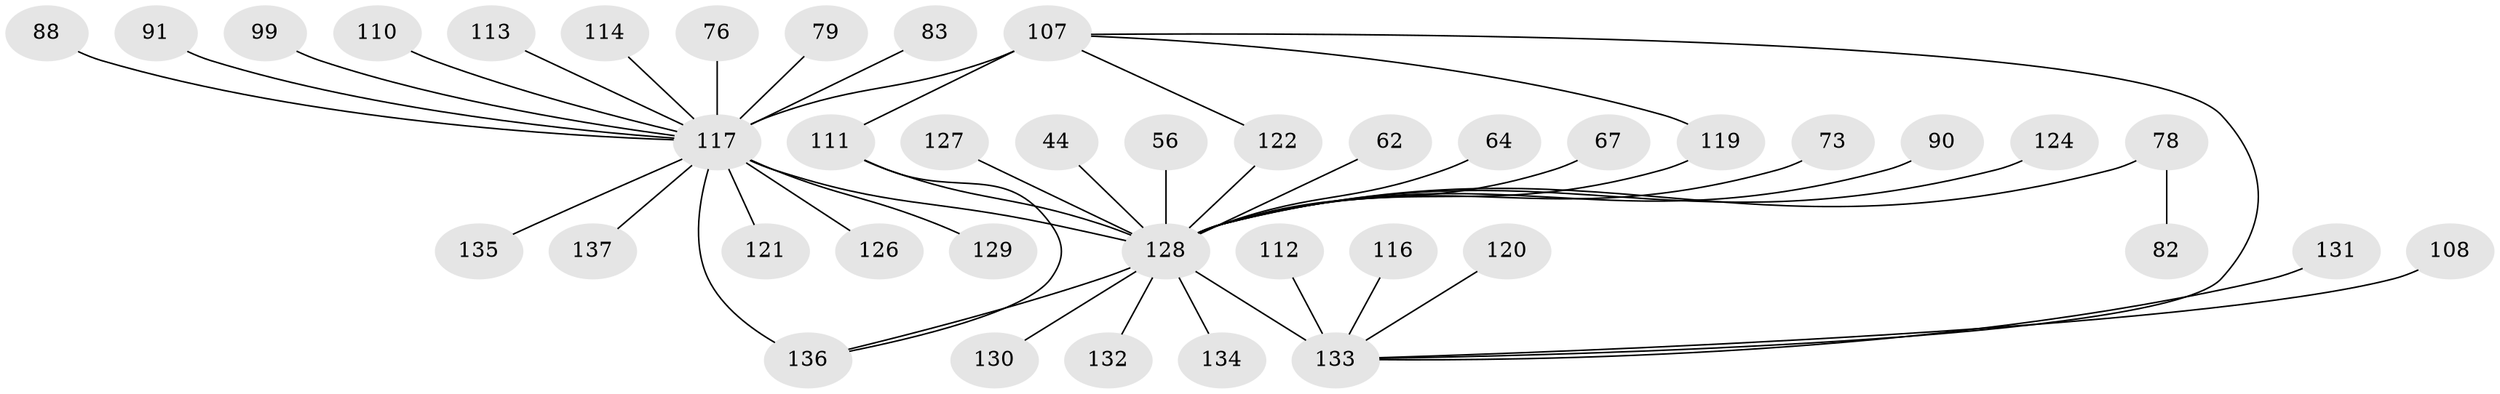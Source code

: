 // original degree distribution, {5: 0.043795620437956206, 4: 0.0364963503649635, 28: 0.0072992700729927005, 23: 0.0072992700729927005, 15: 0.0072992700729927005, 7: 0.021897810218978103, 38: 0.0072992700729927005, 17: 0.0072992700729927005, 1: 0.5401459854014599, 8: 0.0072992700729927005, 3: 0.0948905109489051, 2: 0.19708029197080293, 6: 0.014598540145985401, 9: 0.0072992700729927005}
// Generated by graph-tools (version 1.1) at 2025/51/03/04/25 21:51:21]
// undirected, 41 vertices, 46 edges
graph export_dot {
graph [start="1"]
  node [color=gray90,style=filled];
  44;
  56;
  62;
  64;
  67;
  73;
  76;
  78 [super="+77"];
  79;
  82 [super="+81"];
  83;
  88;
  90;
  91;
  99;
  107 [super="+51+95+41+80+92"];
  108;
  110;
  111 [super="+61"];
  112;
  113;
  114;
  116;
  117 [super="+106+109+59+26+32+36+48+55+63+69"];
  119;
  120 [super="+52"];
  121;
  122;
  124 [super="+118"];
  126;
  127;
  128 [super="+38+7+25+87+30+71+11+19+20+21+22+23+28+35+39"];
  129;
  130;
  131 [super="+66+85+97"];
  132 [super="+84"];
  133 [super="+96+125+75+74+94+100+101+103+105"];
  134;
  135;
  136 [super="+104+102+115"];
  137 [super="+123"];
  44 -- 128;
  56 -- 128;
  62 -- 128;
  64 -- 128;
  67 -- 128;
  73 -- 128;
  76 -- 117;
  78 -- 128;
  78 -- 82 [weight=2];
  79 -- 117;
  83 -- 117 [weight=2];
  88 -- 117;
  90 -- 128;
  91 -- 117;
  99 -- 117;
  107 -- 133 [weight=2];
  107 -- 117 [weight=5];
  107 -- 119;
  107 -- 122;
  107 -- 111 [weight=2];
  108 -- 133;
  110 -- 117;
  111 -- 136;
  111 -- 128 [weight=3];
  112 -- 133;
  113 -- 117;
  114 -- 117;
  116 -- 133;
  117 -- 129;
  117 -- 137;
  117 -- 121;
  117 -- 126;
  117 -- 128 [weight=12];
  117 -- 135;
  117 -- 136 [weight=5];
  119 -- 128;
  120 -- 133;
  122 -- 128;
  124 -- 128;
  127 -- 128;
  128 -- 132;
  128 -- 133 [weight=7];
  128 -- 134;
  128 -- 136 [weight=4];
  128 -- 130;
  131 -- 133 [weight=2];
}
